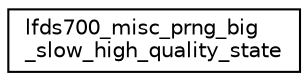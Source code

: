 digraph "Graphical Class Hierarchy"
{
 // LATEX_PDF_SIZE
  edge [fontname="Helvetica",fontsize="10",labelfontname="Helvetica",labelfontsize="10"];
  node [fontname="Helvetica",fontsize="10",shape=record];
  rankdir="LR";
  Node0 [label="lfds700_misc_prng_big\l_slow_high_quality_state",height=0.2,width=0.4,color="black", fillcolor="white", style="filled",URL="$structlfds700__misc__prng__big__slow__high__quality__state.html",tooltip=" "];
}
